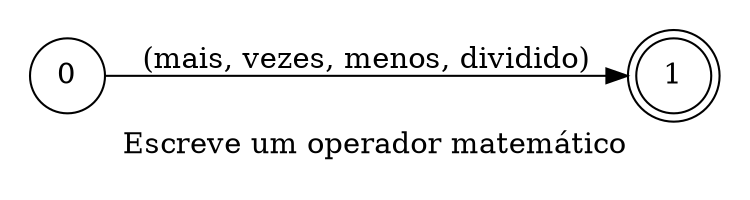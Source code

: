 digraph MathOperator {
    id="math_operator";
    label="Escreve um operador matemático";
    lang="pt-BR";
    langName="Português";
    pad="0.2";
    rankdir=LR;
    alias="true";
    node[shape=doublecircle]; 1;
    node[shape=circle];

    0 -> 1 [label="(mais, vezes, menos, dividido)", store=mathOperator, disableSpellcheck=true];

    title="Escreve uma operador matemático";
    desc="Escreve um operador matemático (*, -, +, /) pensando para ser usado com expressões";
}